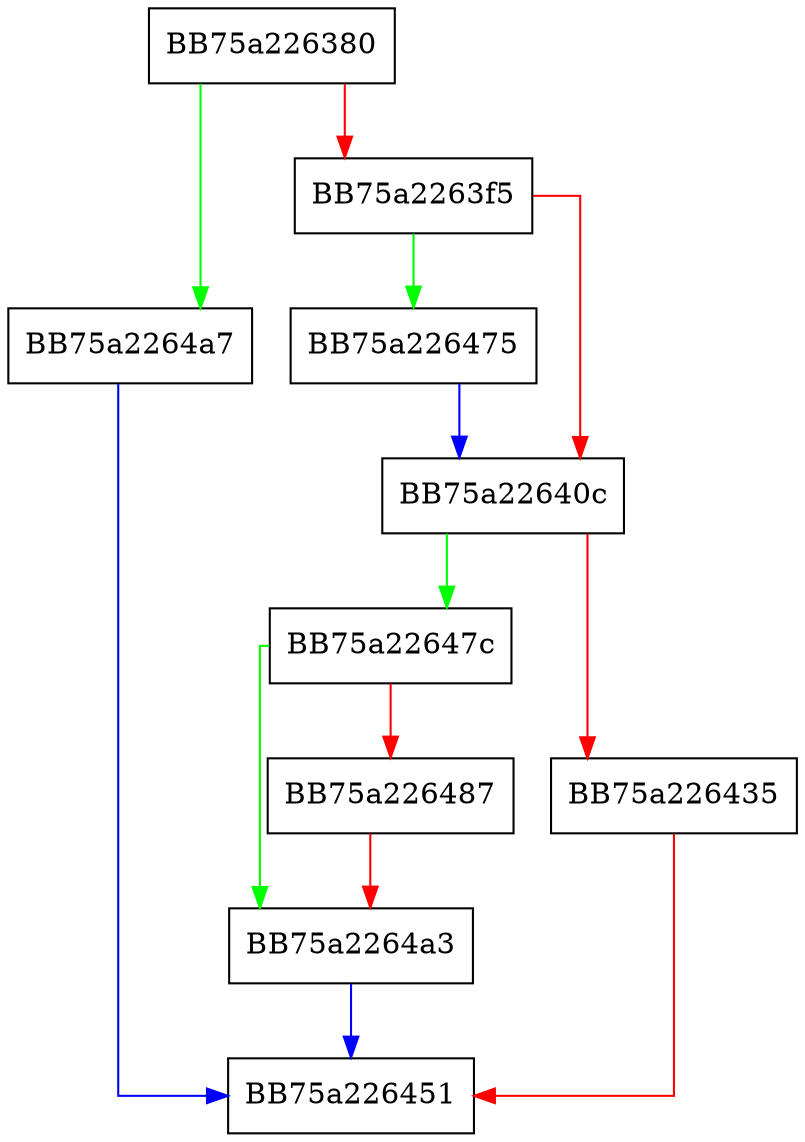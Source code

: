 digraph dgetlen_x32_iinfo {
  node [shape="box"];
  graph [splines=ortho];
  BB75a226380 -> BB75a2264a7 [color="green"];
  BB75a226380 -> BB75a2263f5 [color="red"];
  BB75a2263f5 -> BB75a226475 [color="green"];
  BB75a2263f5 -> BB75a22640c [color="red"];
  BB75a22640c -> BB75a22647c [color="green"];
  BB75a22640c -> BB75a226435 [color="red"];
  BB75a226435 -> BB75a226451 [color="red"];
  BB75a226475 -> BB75a22640c [color="blue"];
  BB75a22647c -> BB75a2264a3 [color="green"];
  BB75a22647c -> BB75a226487 [color="red"];
  BB75a226487 -> BB75a2264a3 [color="red"];
  BB75a2264a3 -> BB75a226451 [color="blue"];
  BB75a2264a7 -> BB75a226451 [color="blue"];
}